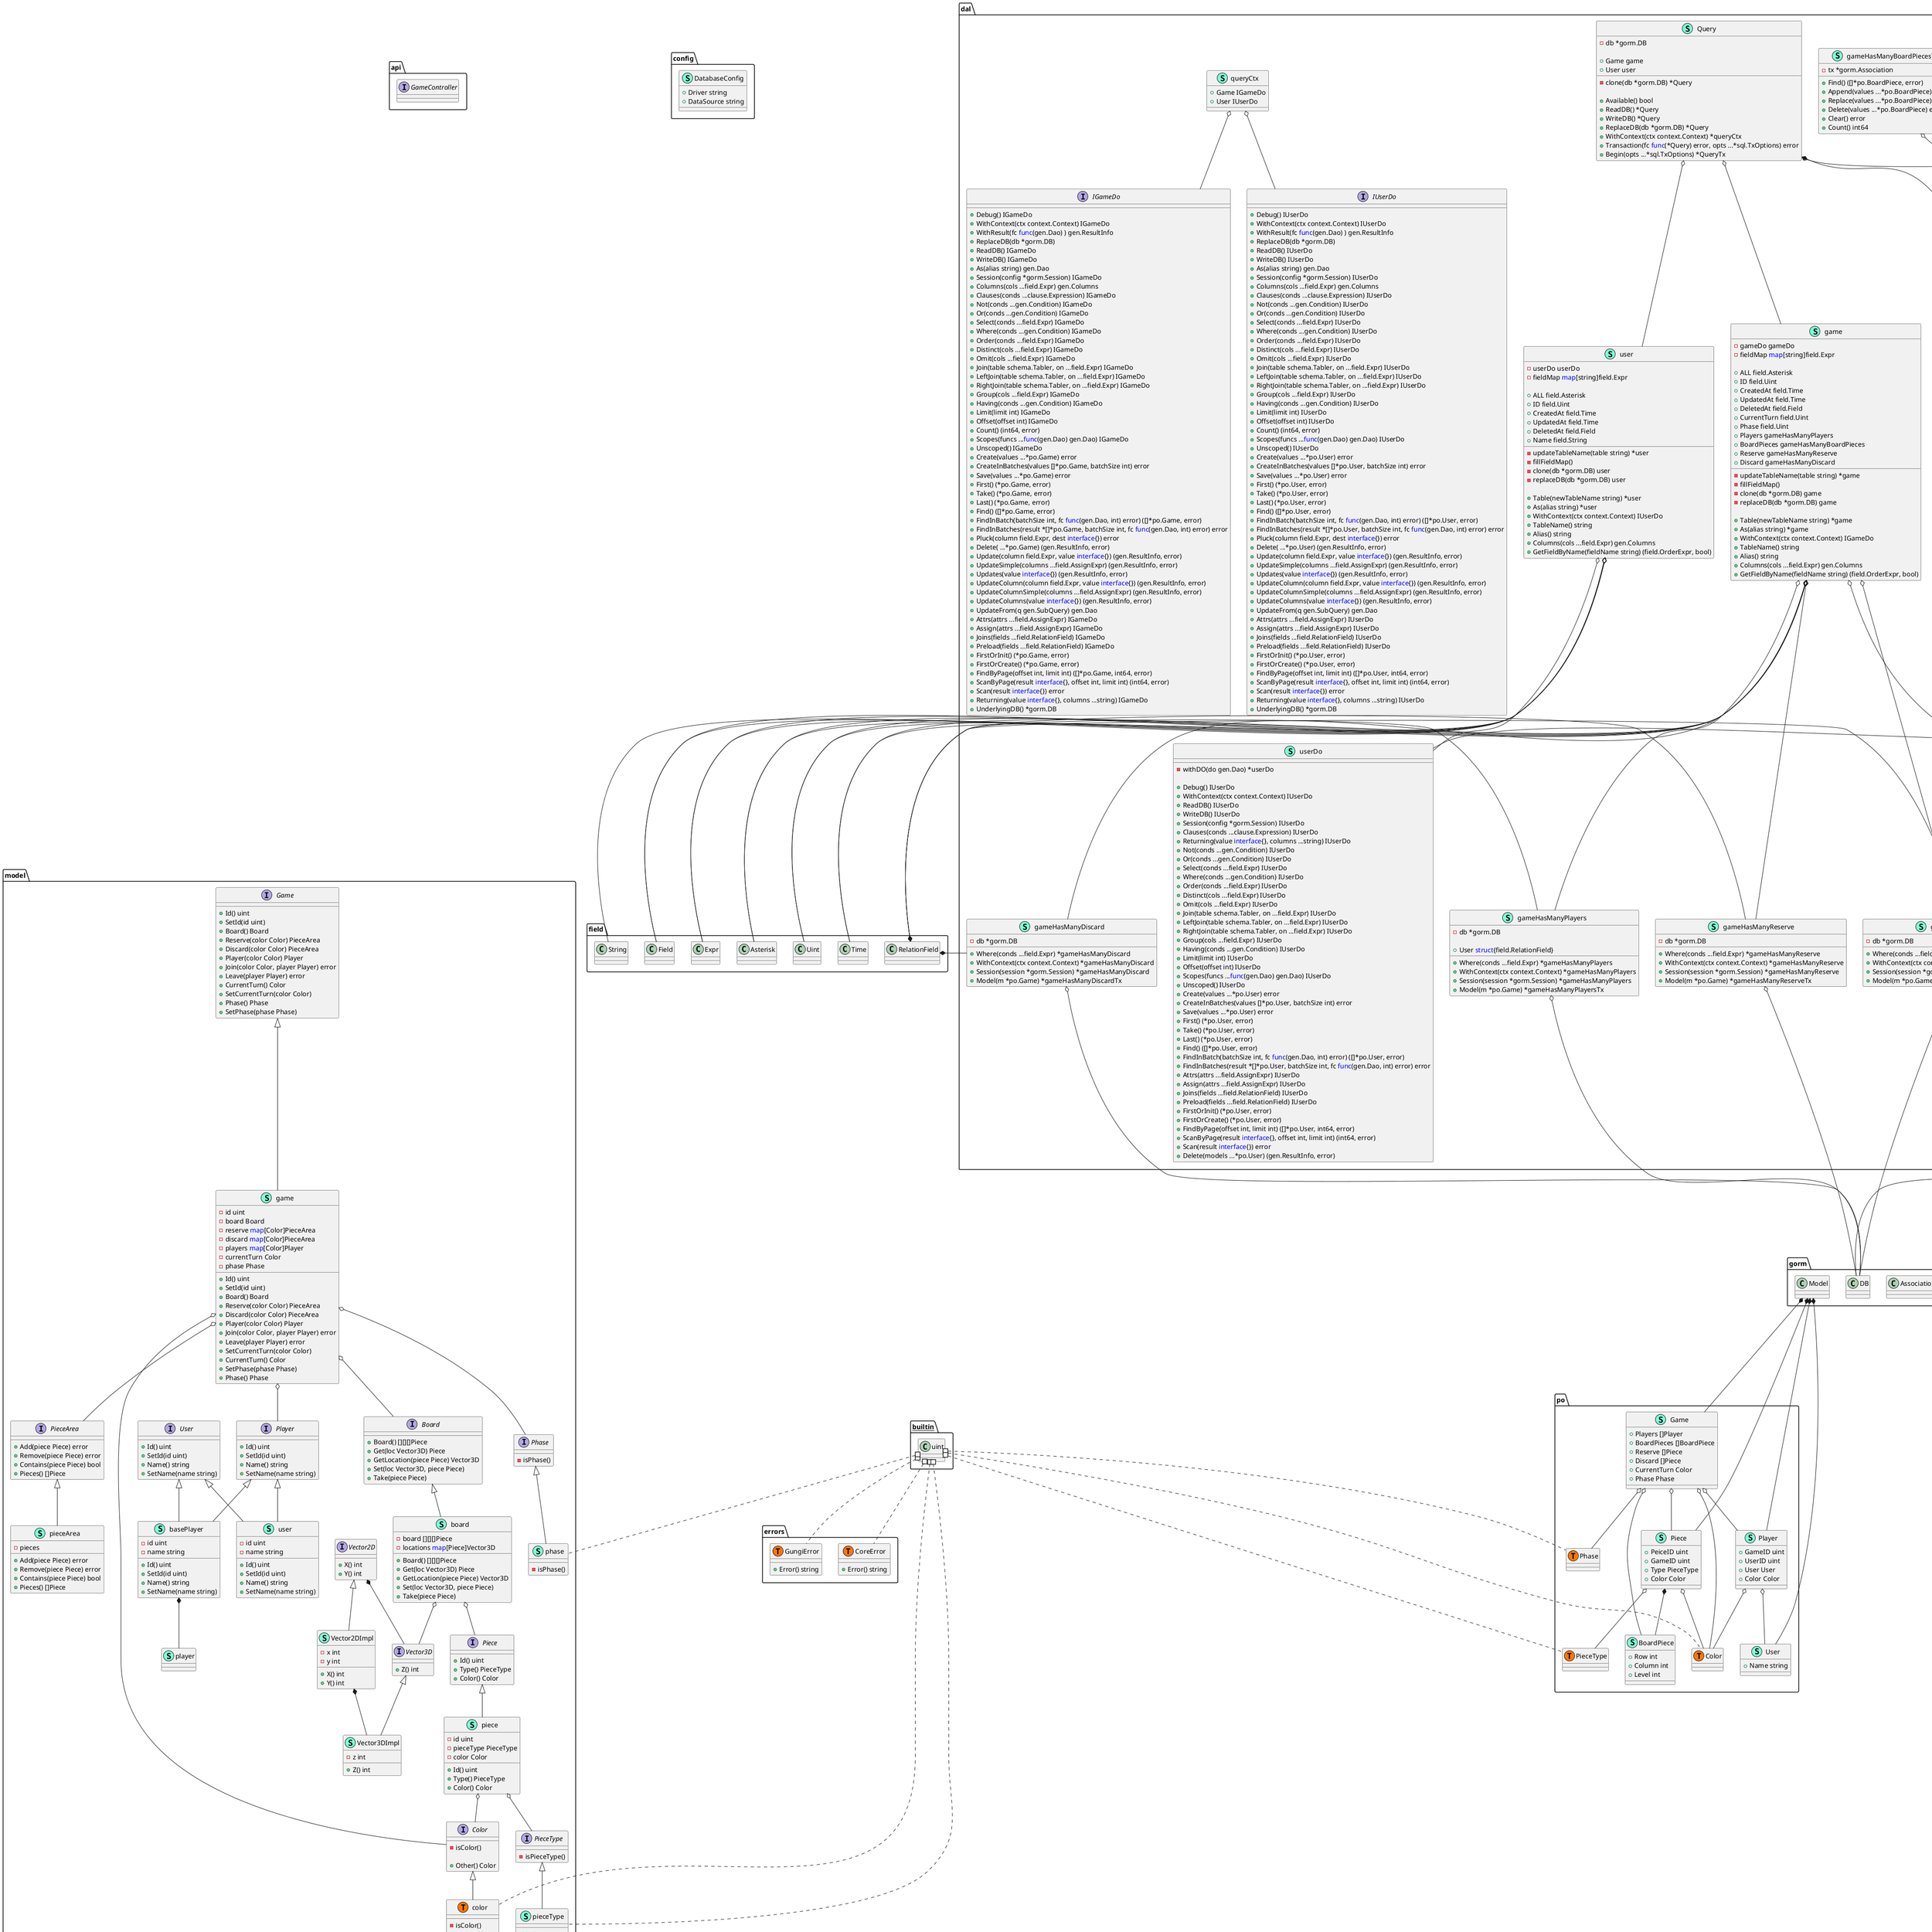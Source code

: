 @startuml
namespace api {
    interface GameController  {
    }
}



namespace config {
    class DatabaseConfig << (S,Aquamarine) >> {
        + Driver string
        + DataSource string

    }
}



namespace dal {
    interface IGameDo  {
        + Debug() IGameDo
        + WithContext(ctx context.Context) IGameDo
        + WithResult(fc <font color=blue>func</font>(gen.Dao) ) gen.ResultInfo
        + ReplaceDB(db *gorm.DB) 
        + ReadDB() IGameDo
        + WriteDB() IGameDo
        + As(alias string) gen.Dao
        + Session(config *gorm.Session) IGameDo
        + Columns(cols ...field.Expr) gen.Columns
        + Clauses(conds ...clause.Expression) IGameDo
        + Not(conds ...gen.Condition) IGameDo
        + Or(conds ...gen.Condition) IGameDo
        + Select(conds ...field.Expr) IGameDo
        + Where(conds ...gen.Condition) IGameDo
        + Order(conds ...field.Expr) IGameDo
        + Distinct(cols ...field.Expr) IGameDo
        + Omit(cols ...field.Expr) IGameDo
        + Join(table schema.Tabler, on ...field.Expr) IGameDo
        + LeftJoin(table schema.Tabler, on ...field.Expr) IGameDo
        + RightJoin(table schema.Tabler, on ...field.Expr) IGameDo
        + Group(cols ...field.Expr) IGameDo
        + Having(conds ...gen.Condition) IGameDo
        + Limit(limit int) IGameDo
        + Offset(offset int) IGameDo
        + Count() (int64, error)
        + Scopes(funcs ...<font color=blue>func</font>(gen.Dao) gen.Dao) IGameDo
        + Unscoped() IGameDo
        + Create(values ...*po.Game) error
        + CreateInBatches(values []*po.Game, batchSize int) error
        + Save(values ...*po.Game) error
        + First() (*po.Game, error)
        + Take() (*po.Game, error)
        + Last() (*po.Game, error)
        + Find() ([]*po.Game, error)
        + FindInBatch(batchSize int, fc <font color=blue>func</font>(gen.Dao, int) error) ([]*po.Game, error)
        + FindInBatches(result *[]*po.Game, batchSize int, fc <font color=blue>func</font>(gen.Dao, int) error) error
        + Pluck(column field.Expr, dest <font color=blue>interface</font>{}) error
        + Delete( ...*po.Game) (gen.ResultInfo, error)
        + Update(column field.Expr, value <font color=blue>interface</font>{}) (gen.ResultInfo, error)
        + UpdateSimple(columns ...field.AssignExpr) (gen.ResultInfo, error)
        + Updates(value <font color=blue>interface</font>{}) (gen.ResultInfo, error)
        + UpdateColumn(column field.Expr, value <font color=blue>interface</font>{}) (gen.ResultInfo, error)
        + UpdateColumnSimple(columns ...field.AssignExpr) (gen.ResultInfo, error)
        + UpdateColumns(value <font color=blue>interface</font>{}) (gen.ResultInfo, error)
        + UpdateFrom(q gen.SubQuery) gen.Dao
        + Attrs(attrs ...field.AssignExpr) IGameDo
        + Assign(attrs ...field.AssignExpr) IGameDo
        + Joins(fields ...field.RelationField) IGameDo
        + Preload(fields ...field.RelationField) IGameDo
        + FirstOrInit() (*po.Game, error)
        + FirstOrCreate() (*po.Game, error)
        + FindByPage(offset int, limit int) ([]*po.Game, int64, error)
        + ScanByPage(result <font color=blue>interface</font>{}, offset int, limit int) (int64, error)
        + Scan(result <font color=blue>interface</font>{}) error
        + Returning(value <font color=blue>interface</font>{}, columns ...string) IGameDo
        + UnderlyingDB() *gorm.DB

    }
    interface IUserDo  {
        + Debug() IUserDo
        + WithContext(ctx context.Context) IUserDo
        + WithResult(fc <font color=blue>func</font>(gen.Dao) ) gen.ResultInfo
        + ReplaceDB(db *gorm.DB) 
        + ReadDB() IUserDo
        + WriteDB() IUserDo
        + As(alias string) gen.Dao
        + Session(config *gorm.Session) IUserDo
        + Columns(cols ...field.Expr) gen.Columns
        + Clauses(conds ...clause.Expression) IUserDo
        + Not(conds ...gen.Condition) IUserDo
        + Or(conds ...gen.Condition) IUserDo
        + Select(conds ...field.Expr) IUserDo
        + Where(conds ...gen.Condition) IUserDo
        + Order(conds ...field.Expr) IUserDo
        + Distinct(cols ...field.Expr) IUserDo
        + Omit(cols ...field.Expr) IUserDo
        + Join(table schema.Tabler, on ...field.Expr) IUserDo
        + LeftJoin(table schema.Tabler, on ...field.Expr) IUserDo
        + RightJoin(table schema.Tabler, on ...field.Expr) IUserDo
        + Group(cols ...field.Expr) IUserDo
        + Having(conds ...gen.Condition) IUserDo
        + Limit(limit int) IUserDo
        + Offset(offset int) IUserDo
        + Count() (int64, error)
        + Scopes(funcs ...<font color=blue>func</font>(gen.Dao) gen.Dao) IUserDo
        + Unscoped() IUserDo
        + Create(values ...*po.User) error
        + CreateInBatches(values []*po.User, batchSize int) error
        + Save(values ...*po.User) error
        + First() (*po.User, error)
        + Take() (*po.User, error)
        + Last() (*po.User, error)
        + Find() ([]*po.User, error)
        + FindInBatch(batchSize int, fc <font color=blue>func</font>(gen.Dao, int) error) ([]*po.User, error)
        + FindInBatches(result *[]*po.User, batchSize int, fc <font color=blue>func</font>(gen.Dao, int) error) error
        + Pluck(column field.Expr, dest <font color=blue>interface</font>{}) error
        + Delete( ...*po.User) (gen.ResultInfo, error)
        + Update(column field.Expr, value <font color=blue>interface</font>{}) (gen.ResultInfo, error)
        + UpdateSimple(columns ...field.AssignExpr) (gen.ResultInfo, error)
        + Updates(value <font color=blue>interface</font>{}) (gen.ResultInfo, error)
        + UpdateColumn(column field.Expr, value <font color=blue>interface</font>{}) (gen.ResultInfo, error)
        + UpdateColumnSimple(columns ...field.AssignExpr) (gen.ResultInfo, error)
        + UpdateColumns(value <font color=blue>interface</font>{}) (gen.ResultInfo, error)
        + UpdateFrom(q gen.SubQuery) gen.Dao
        + Attrs(attrs ...field.AssignExpr) IUserDo
        + Assign(attrs ...field.AssignExpr) IUserDo
        + Joins(fields ...field.RelationField) IUserDo
        + Preload(fields ...field.RelationField) IUserDo
        + FirstOrInit() (*po.User, error)
        + FirstOrCreate() (*po.User, error)
        + FindByPage(offset int, limit int) ([]*po.User, int64, error)
        + ScanByPage(result <font color=blue>interface</font>{}, offset int, limit int) (int64, error)
        + Scan(result <font color=blue>interface</font>{}) error
        + Returning(value <font color=blue>interface</font>{}, columns ...string) IUserDo
        + UnderlyingDB() *gorm.DB

    }
    class Query << (S,Aquamarine) >> {
        - db *gorm.DB

        + Game game
        + User user

        - clone(db *gorm.DB) *Query

        + Available() bool
        + ReadDB() *Query
        + WriteDB() *Query
        + ReplaceDB(db *gorm.DB) *Query
        + WithContext(ctx context.Context) *queryCtx
        + Transaction(fc <font color=blue>func</font>(*Query) error, opts ...*sql.TxOptions) error
        + Begin(opts ...*sql.TxOptions) *QueryTx

    }
    class QueryTx << (S,Aquamarine) >> {
        + Error error

        + Commit() error
        + Rollback() error
        + SavePoint(name string) error
        + RollbackTo(name string) error

    }
    class game << (S,Aquamarine) >> {
        - gameDo gameDo
        - fieldMap <font color=blue>map</font>[string]field.Expr

        + ALL field.Asterisk
        + ID field.Uint
        + CreatedAt field.Time
        + UpdatedAt field.Time
        + DeletedAt field.Field
        + CurrentTurn field.Uint
        + Phase field.Uint
        + Players gameHasManyPlayers
        + BoardPieces gameHasManyBoardPieces
        + Reserve gameHasManyReserve
        + Discard gameHasManyDiscard

        - updateTableName(table string) *game
        - fillFieldMap() 
        - clone(db *gorm.DB) game
        - replaceDB(db *gorm.DB) game

        + Table(newTableName string) *game
        + As(alias string) *game
        + WithContext(ctx context.Context) IGameDo
        + TableName() string
        + Alias() string
        + Columns(cols ...field.Expr) gen.Columns
        + GetFieldByName(fieldName string) (field.OrderExpr, bool)

    }
    class gameDo << (S,Aquamarine) >> {
        - withDO(do gen.Dao) *gameDo

        + Debug() IGameDo
        + WithContext(ctx context.Context) IGameDo
        + ReadDB() IGameDo
        + WriteDB() IGameDo
        + Session(config *gorm.Session) IGameDo
        + Clauses(conds ...clause.Expression) IGameDo
        + Returning(value <font color=blue>interface</font>{}, columns ...string) IGameDo
        + Not(conds ...gen.Condition) IGameDo
        + Or(conds ...gen.Condition) IGameDo
        + Select(conds ...field.Expr) IGameDo
        + Where(conds ...gen.Condition) IGameDo
        + Order(conds ...field.Expr) IGameDo
        + Distinct(cols ...field.Expr) IGameDo
        + Omit(cols ...field.Expr) IGameDo
        + Join(table schema.Tabler, on ...field.Expr) IGameDo
        + LeftJoin(table schema.Tabler, on ...field.Expr) IGameDo
        + RightJoin(table schema.Tabler, on ...field.Expr) IGameDo
        + Group(cols ...field.Expr) IGameDo
        + Having(conds ...gen.Condition) IGameDo
        + Limit(limit int) IGameDo
        + Offset(offset int) IGameDo
        + Scopes(funcs ...<font color=blue>func</font>(gen.Dao) gen.Dao) IGameDo
        + Unscoped() IGameDo
        + Create(values ...*po.Game) error
        + CreateInBatches(values []*po.Game, batchSize int) error
        + Save(values ...*po.Game) error
        + First() (*po.Game, error)
        + Take() (*po.Game, error)
        + Last() (*po.Game, error)
        + Find() ([]*po.Game, error)
        + FindInBatch(batchSize int, fc <font color=blue>func</font>(gen.Dao, int) error) ([]*po.Game, error)
        + FindInBatches(result *[]*po.Game, batchSize int, fc <font color=blue>func</font>(gen.Dao, int) error) error
        + Attrs(attrs ...field.AssignExpr) IGameDo
        + Assign(attrs ...field.AssignExpr) IGameDo
        + Joins(fields ...field.RelationField) IGameDo
        + Preload(fields ...field.RelationField) IGameDo
        + FirstOrInit() (*po.Game, error)
        + FirstOrCreate() (*po.Game, error)
        + FindByPage(offset int, limit int) ([]*po.Game, int64, error)
        + ScanByPage(result <font color=blue>interface</font>{}, offset int, limit int) (int64, error)
        + Scan(result <font color=blue>interface</font>{}) error
        + Delete(models ...*po.Game) (gen.ResultInfo, error)

    }
    class gameHasManyBoardPieces << (S,Aquamarine) >> {
        - db *gorm.DB

        + Where(conds ...field.Expr) *gameHasManyBoardPieces
        + WithContext(ctx context.Context) *gameHasManyBoardPieces
        + Session(session *gorm.Session) *gameHasManyBoardPieces
        + Model(m *po.Game) *gameHasManyBoardPiecesTx

    }
    class gameHasManyBoardPiecesTx << (S,Aquamarine) >> {
        - tx *gorm.Association

        + Find() ([]*po.BoardPiece, error)
        + Append(values ...*po.BoardPiece) error
        + Replace(values ...*po.BoardPiece) error
        + Delete(values ...*po.BoardPiece) error
        + Clear() error
        + Count() int64

    }
    class gameHasManyDiscard << (S,Aquamarine) >> {
        - db *gorm.DB

        + Where(conds ...field.Expr) *gameHasManyDiscard
        + WithContext(ctx context.Context) *gameHasManyDiscard
        + Session(session *gorm.Session) *gameHasManyDiscard
        + Model(m *po.Game) *gameHasManyDiscardTx

    }
    class gameHasManyDiscardTx << (S,Aquamarine) >> {
        - tx *gorm.Association

        + Find() ([]*po.Piece, error)
        + Append(values ...*po.Piece) error
        + Replace(values ...*po.Piece) error
        + Delete(values ...*po.Piece) error
        + Clear() error
        + Count() int64

    }
    class gameHasManyPlayers << (S,Aquamarine) >> {
        - db *gorm.DB

        + User <font color=blue>struct</font>{field.RelationField}

        + Where(conds ...field.Expr) *gameHasManyPlayers
        + WithContext(ctx context.Context) *gameHasManyPlayers
        + Session(session *gorm.Session) *gameHasManyPlayers
        + Model(m *po.Game) *gameHasManyPlayersTx

    }
    class gameHasManyPlayersTx << (S,Aquamarine) >> {
        - tx *gorm.Association

        + Find() ([]*po.Player, error)
        + Append(values ...*po.Player) error
        + Replace(values ...*po.Player) error
        + Delete(values ...*po.Player) error
        + Clear() error
        + Count() int64

    }
    class gameHasManyReserve << (S,Aquamarine) >> {
        - db *gorm.DB

        + Where(conds ...field.Expr) *gameHasManyReserve
        + WithContext(ctx context.Context) *gameHasManyReserve
        + Session(session *gorm.Session) *gameHasManyReserve
        + Model(m *po.Game) *gameHasManyReserveTx

    }
    class gameHasManyReserveTx << (S,Aquamarine) >> {
        - tx *gorm.Association

        + Find() ([]*po.Piece, error)
        + Append(values ...*po.Piece) error
        + Replace(values ...*po.Piece) error
        + Delete(values ...*po.Piece) error
        + Clear() error
        + Count() int64

    }
    class queryCtx << (S,Aquamarine) >> {
        + Game IGameDo
        + User IUserDo

    }
    class user << (S,Aquamarine) >> {
        - userDo userDo
        - fieldMap <font color=blue>map</font>[string]field.Expr

        + ALL field.Asterisk
        + ID field.Uint
        + CreatedAt field.Time
        + UpdatedAt field.Time
        + DeletedAt field.Field
        + Name field.String

        - updateTableName(table string) *user
        - fillFieldMap() 
        - clone(db *gorm.DB) user
        - replaceDB(db *gorm.DB) user

        + Table(newTableName string) *user
        + As(alias string) *user
        + WithContext(ctx context.Context) IUserDo
        + TableName() string
        + Alias() string
        + Columns(cols ...field.Expr) gen.Columns
        + GetFieldByName(fieldName string) (field.OrderExpr, bool)

    }
    class userDo << (S,Aquamarine) >> {
        - withDO(do gen.Dao) *userDo

        + Debug() IUserDo
        + WithContext(ctx context.Context) IUserDo
        + ReadDB() IUserDo
        + WriteDB() IUserDo
        + Session(config *gorm.Session) IUserDo
        + Clauses(conds ...clause.Expression) IUserDo
        + Returning(value <font color=blue>interface</font>{}, columns ...string) IUserDo
        + Not(conds ...gen.Condition) IUserDo
        + Or(conds ...gen.Condition) IUserDo
        + Select(conds ...field.Expr) IUserDo
        + Where(conds ...gen.Condition) IUserDo
        + Order(conds ...field.Expr) IUserDo
        + Distinct(cols ...field.Expr) IUserDo
        + Omit(cols ...field.Expr) IUserDo
        + Join(table schema.Tabler, on ...field.Expr) IUserDo
        + LeftJoin(table schema.Tabler, on ...field.Expr) IUserDo
        + RightJoin(table schema.Tabler, on ...field.Expr) IUserDo
        + Group(cols ...field.Expr) IUserDo
        + Having(conds ...gen.Condition) IUserDo
        + Limit(limit int) IUserDo
        + Offset(offset int) IUserDo
        + Scopes(funcs ...<font color=blue>func</font>(gen.Dao) gen.Dao) IUserDo
        + Unscoped() IUserDo
        + Create(values ...*po.User) error
        + CreateInBatches(values []*po.User, batchSize int) error
        + Save(values ...*po.User) error
        + First() (*po.User, error)
        + Take() (*po.User, error)
        + Last() (*po.User, error)
        + Find() ([]*po.User, error)
        + FindInBatch(batchSize int, fc <font color=blue>func</font>(gen.Dao, int) error) ([]*po.User, error)
        + FindInBatches(result *[]*po.User, batchSize int, fc <font color=blue>func</font>(gen.Dao, int) error) error
        + Attrs(attrs ...field.AssignExpr) IUserDo
        + Assign(attrs ...field.AssignExpr) IUserDo
        + Joins(fields ...field.RelationField) IUserDo
        + Preload(fields ...field.RelationField) IUserDo
        + FirstOrInit() (*po.User, error)
        + FirstOrCreate() (*po.User, error)
        + FindByPage(offset int, limit int) ([]*po.User, int64, error)
        + ScanByPage(result <font color=blue>interface</font>{}, offset int, limit int) (int64, error)
        + Scan(result <font color=blue>interface</font>{}) error
        + Delete(models ...*po.User) (gen.ResultInfo, error)

    }
}
"dal.Query" *-- "dal.QueryTx"
"gen.DO" *-- "dal.gameDo"
"field.RelationField" *-- "dal.gameHasManyBoardPieces"
"field.RelationField" *-- "dal.gameHasManyDiscard"
"field.RelationField" *-- "dal.gameHasManyPlayers"
"field.RelationField" *-- "dal.gameHasManyReserve"
"gen.DO" *-- "dal.userDo"


"dal.Query" o-- "dal.game"
"dal.Query" o-- "dal.user"
"dal.Query" o-- "gorm.DB"
"dal.game" o-- "dal.gameDo"
"dal.game" o-- "dal.gameHasManyBoardPieces"
"dal.game" o-- "dal.gameHasManyDiscard"
"dal.game" o-- "dal.gameHasManyPlayers"
"dal.game" o-- "dal.gameHasManyReserve"
"dal.game" o-- "field.Asterisk"
"dal.game" o-- "field.Expr"
"dal.game" o-- "field.Field"
"dal.game" o-- "field.Time"
"dal.game" o-- "field.Uint"
"dal.gameHasManyBoardPieces" o-- "gorm.DB"
"dal.gameHasManyBoardPiecesTx" o-- "gorm.Association"
"dal.gameHasManyDiscard" o-- "gorm.DB"
"dal.gameHasManyDiscardTx" o-- "gorm.Association"
"dal.gameHasManyPlayers" o-- "gorm.DB"
"dal.gameHasManyPlayersTx" o-- "gorm.Association"
"dal.gameHasManyReserve" o-- "gorm.DB"
"dal.gameHasManyReserveTx" o-- "gorm.Association"
"dal.queryCtx" o-- "dal.IGameDo"
"dal.queryCtx" o-- "dal.IUserDo"
"dal.user" o-- "dal.userDo"
"dal.user" o-- "field.Asterisk"
"dal.user" o-- "field.Expr"
"dal.user" o-- "field.Field"
"dal.user" o-- "field.String"
"dal.user" o-- "field.Time"
"dal.user" o-- "field.Uint"

namespace dto {
    class Game << (S,Aquamarine) >> {
        + Players []Player

    }
    class Player << (S,Aquamarine) >> {
        + Name string

    }
}


"dto.Game" o-- "dto.Player"

namespace errors {
    class CoreError << (S,Aquamarine) >> {
        + Error() string

    }
    class GungiError << (S,Aquamarine) >> {
        + Error() string

    }
    class errors.CoreError << (T, #FF7700) >>  {
    }
    class errors.GungiError << (T, #FF7700) >>  {
    }
}



namespace model {
    interface Board  {
        + Board() [][][]Piece
        + Get(loc Vector3D) Piece
        + GetLocation(piece Piece) Vector3D
        + Set(loc Vector3D, piece Piece) 
        + Take(piece Piece) 

    }
    interface Color  {
        - isColor() 

        + Other() Color

    }
    interface Game  {
        + Id() uint
        + SetId(id uint) 
        + Board() Board
        + Reserve(color Color) PieceArea
        + Discard(color Color) PieceArea
        + Player(color Color) Player
        + Join(color Color, player Player) error
        + Leave(player Player) error
        + CurrentTurn() Color
        + SetCurrentTurn(color Color) 
        + Phase() Phase
        + SetPhase(phase Phase) 

    }
    interface Phase  {
        - isPhase() 

    }
    interface Piece  {
        + Id() uint
        + Type() PieceType
        + Color() Color

    }
    interface PieceArea  {
        + Add(piece Piece) error
        + Remove(piece Piece) error
        + Contains(piece Piece) bool
        + Pieces() []Piece

    }
    interface PieceType  {
        - isPieceType() 

    }
    interface Player  {
        + Id() uint
        + SetId(id uint) 
        + Name() string
        + SetName(name string) 

    }
    interface User  {
        + Id() uint
        + SetId(id uint) 
        + Name() string
        + SetName(name string) 

    }
    interface Vector2D  {
        + X() int
        + Y() int

    }
    class Vector2DImpl << (S,Aquamarine) >> {
        - x int
        - y int

        + X() int
        + Y() int

    }
    interface Vector3D  {
        + Z() int

    }
    class Vector3DImpl << (S,Aquamarine) >> {
        - z int

        + Z() int

    }
    class basePlayer << (S,Aquamarine) >> {
        - id uint
        - name string

        + Id() uint
        + SetId(id uint) 
        + Name() string
        + SetName(name string) 

    }
    class board << (S,Aquamarine) >> {
        - board [][][]Piece
        - locations <font color=blue>map</font>[Piece]Vector3D

        + Board() [][][]Piece
        + Get(loc Vector3D) Piece
        + GetLocation(piece Piece) Vector3D
        + Set(loc Vector3D, piece Piece) 
        + Take(piece Piece) 

    }
    class color << (S,Aquamarine) >> {
        - isColor() 

        + Other() Color

    }
    class game << (S,Aquamarine) >> {
        - id uint
        - board Board
        - reserve <font color=blue>map</font>[Color]PieceArea
        - discard <font color=blue>map</font>[Color]PieceArea
        - players <font color=blue>map</font>[Color]Player
        - currentTurn Color
        - phase Phase

        + Id() uint
        + SetId(id uint) 
        + Board() Board
        + Reserve(color Color) PieceArea
        + Discard(color Color) PieceArea
        + Player(color Color) Player
        + Join(color Color, player Player) error
        + Leave(player Player) error
        + SetCurrentTurn(color Color) 
        + CurrentTurn() Color
        + SetPhase(phase Phase) 
        + Phase() Phase

    }
    class model.color << (T, #FF7700) >>  {
    }
    class model.phase << (T, #FF7700) >>  {
    }
    class model.pieceType << (T, #FF7700) >>  {
    }
    class phase << (S,Aquamarine) >> {
        - isPhase() 

    }
    class piece << (S,Aquamarine) >> {
        - id uint
        - pieceType PieceType
        - color Color

        + Id() uint
        + Type() PieceType
        + Color() Color

    }
    class pieceArea << (S,Aquamarine) >> {
        - pieces 

        + Add(piece Piece) error
        + Remove(piece Piece) error
        + Contains(piece Piece) bool
        + Pieces() []Piece

    }
    class pieceType << (S,Aquamarine) >> {
        - isPieceType() 

    }
    class player << (S,Aquamarine) >> {
    }
    class user << (S,Aquamarine) >> {
        - id uint
        - name string

        + Id() uint
        + SetId(id uint) 
        + Name() string
        + SetName(name string) 

    }
}
"model.Vector2D" *-- "model.Vector3D"
"model.Vector2DImpl" *-- "model.Vector3DImpl"
"model.basePlayer" *-- "model.player"

"model.Vector2D" <|-- "model.Vector2DImpl"
"model.Vector3D" <|-- "model.Vector3DImpl"
"model.Player" <|-- "model.basePlayer"
"model.User" <|-- "model.basePlayer"
"model.Board" <|-- "model.board"
"model.Color" <|-- "model.color"
"model.Game" <|-- "model.game"
"model.Phase" <|-- "model.phase"
"model.Piece" <|-- "model.piece"
"model.PieceArea" <|-- "model.pieceArea"
"model.PieceType" <|-- "model.pieceType"
"model.Player" <|-- "model.user"
"model.User" <|-- "model.user"

"model.board" o-- "model.Piece"
"model.board" o-- "model.Vector3D"
"model.game" o-- "model.Board"
"model.game" o-- "model.Color"
"model.game" o-- "model.Phase"
"model.game" o-- "model.PieceArea"
"model.game" o-- "model.Player"
"model.piece" o-- "model.Color"
"model.piece" o-- "model.PieceType"

namespace persist {
    class gameRepoImpl << (S,Aquamarine) >> {
        - playerRepo repo.PlayerRepo

        + Find(id uint) (model.Game, error)
        + Save(game model.Game) error

    }
    class playerRepoImpl << (S,Aquamarine) >> {
        + Find(id uint) (model.Player, error)

    }
    class userRepoImpl << (S,Aquamarine) >> {
        + Find(id uint) (model.User, error)
        + Create(name string) (model.User, error)

    }
}

"repo.GameRepo" <|-- "persist.gameRepoImpl"
"repo.PlayerRepo" <|-- "persist.playerRepoImpl"
"repo.UserRepo" <|-- "persist.userRepoImpl"
"usecase.UserUseCase" <|-- "persist.userRepoImpl"

"persist.gameRepoImpl" o-- "repo.PlayerRepo"

namespace po {
    class BoardPiece << (S,Aquamarine) >> {
        + Row int
        + Column int
        + Level int

    }
    class Game << (S,Aquamarine) >> {
        + Players []Player
        + BoardPieces []BoardPiece
        + Reserve []Piece
        + Discard []Piece
        + CurrentTurn Color
        + Phase Phase

    }
    class Piece << (S,Aquamarine) >> {
        + PeiceID uint
        + GameID uint
        + Type PieceType
        + Color Color

    }
    class Player << (S,Aquamarine) >> {
        + GameID uint
        + UserID uint
        + User User
        + Color Color

    }
    class User << (S,Aquamarine) >> {
        + Name string

    }
    class po.Color << (T, #FF7700) >>  {
    }
    class po.Phase << (T, #FF7700) >>  {
    }
    class po.PieceType << (T, #FF7700) >>  {
    }
}
"po.Piece" *-- "po.BoardPiece"
"gorm.Model" *-- "po.Game"
"gorm.Model" *-- "po.Piece"
"gorm.Model" *-- "po.Player"
"gorm.Model" *-- "po.User"


"po.Game" o-- "po.BoardPiece"
"po.Game" o-- "po.Color"
"po.Game" o-- "po.Phase"
"po.Game" o-- "po.Piece"
"po.Game" o-- "po.Player"
"po.Piece" o-- "po.Color"
"po.Piece" o-- "po.PieceType"
"po.Player" o-- "po.Color"
"po.Player" o-- "po.User"

namespace repo {
    interface GameRepo  {
        + Find(id uint) (model.Game, error)
        + Save(game model.Game) error

    }
    interface PlayerRepo  {
        + Find(id uint) (model.Player, error)

    }
    interface UserRepo  {
        + Find(id uint) (model.User, error)
        + Create(name string) (model.User, error)

    }
}



namespace service {
    interface GameService  {
        + Create() model.Game
        + Join(game model.Game, player model.Player, team model.Color) error
        + Leave(game model.Game, player model.Player) error
        + Start(game model.Game, pieceAmounts <font color=blue>map</font>[model.PieceType]int) error

    }
    class gameService << (S,Aquamarine) >> {
        + Create() model.Game
        + Join(game model.Game, player model.Player, color model.Color) error
        + Leave(game model.Game, player model.Player) error
        + Start(game model.Game, pieceAmounts <font color=blue>map</font>[model.PieceType]int) error

    }
}

"service.GameService" <|-- "service.gameService"


namespace usecase {
    interface GameUseCase  {
        + CreateGame() (model.Game, error)
        + FindGame(id uint) (model.Game, error)
        + JoinGame(gameId uint, playerId uint, color model.Color) error
        + LeaveGame(gameId uint, playerId uint) error
        + StartGame(gameId uint) error

    }
    class GameUseCaseConfig << (S,Aquamarine) >> {
        + GameRepo repo.GameRepo
        + PlayerRepo repo.PlayerRepo

    }
    interface UserUseCase  {
        + Find(id uint) (model.User, error)
        + Create(name string) (model.User, error)

    }
    class gameUseCase << (S,Aquamarine) >> {
        - gameService service.GameService
        - gameRepo repo.GameRepo
        - playerRepo repo.PlayerRepo

        + CreateGame() (model.Game, error)
        + FindGame(id uint) (model.Game, error)
        + JoinGame(gameId uint, playerId uint, color model.Color) error
        + LeaveGame(gameId uint, playerId uint) error
        + StartGame(gameId uint) error

    }
    class userUseCase << (S,Aquamarine) >> {
        - userRepo repo.UserRepo

        + Find(id uint) (model.User, error)
        + Create(name string) (model.User, error)

    }
}

"usecase.GameUseCase" <|-- "usecase.gameUseCase"
"repo.UserRepo" <|-- "usecase.userUseCase"
"usecase.UserUseCase" <|-- "usecase.userUseCase"

"usecase.GameUseCaseConfig" o-- "repo.GameRepo"
"usecase.GameUseCaseConfig" o-- "repo.PlayerRepo"
"usecase.gameUseCase" o-- "repo.GameRepo"
"usecase.gameUseCase" o-- "repo.PlayerRepo"
"usecase.gameUseCase" o-- "service.GameService"
"usecase.userUseCase" o-- "repo.UserRepo"

"__builtin__.uint" #.. "errors.CoreError"
"__builtin__.uint" #.. "errors.GungiError"
"__builtin__.uint" #.. "model.color"
"__builtin__.uint" #.. "model.phase"
"__builtin__.uint" #.. "model.pieceType"
"__builtin__.uint" #.. "po.Color"
"__builtin__.uint" #.. "po.Phase"
"__builtin__.uint" #.. "po.PieceType"
@enduml
